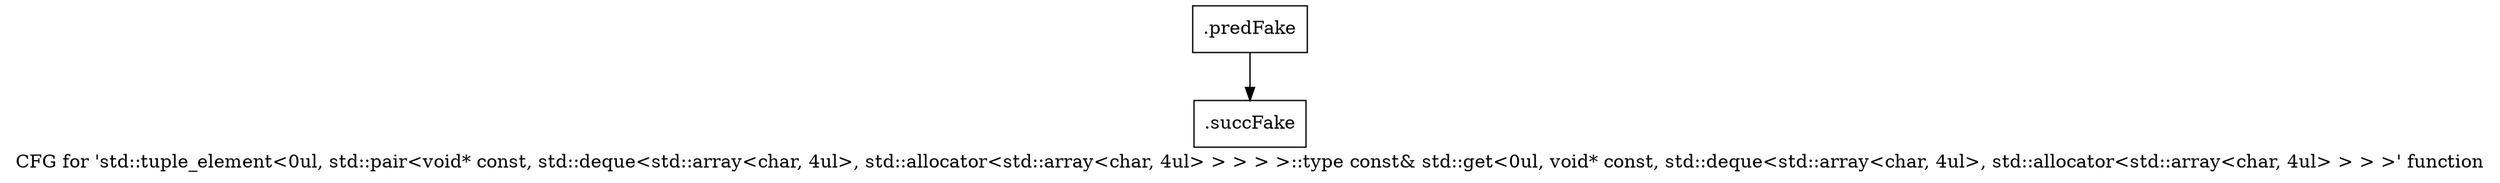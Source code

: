 digraph "CFG for 'std::tuple_element\<0ul, std::pair\<void* const, std::deque\<std::array\<char, 4ul\>, std::allocator\<std::array\<char, 4ul\> \> \> \> \>::type const& std::get\<0ul, void* const, std::deque\<std::array\<char, 4ul\>, std::allocator\<std::array\<char, 4ul\> \> \> \>' function" {
	label="CFG for 'std::tuple_element\<0ul, std::pair\<void* const, std::deque\<std::array\<char, 4ul\>, std::allocator\<std::array\<char, 4ul\> \> \> \> \>::type const& std::get\<0ul, void* const, std::deque\<std::array\<char, 4ul\>, std::allocator\<std::array\<char, 4ul\> \> \> \>' function";

	Node0x3bd4e90 [shape=record,filename="",linenumber="",label="{.predFake}"];
	Node0x3bd4e90 -> Node0x3c908c0[ callList="" memoryops="" filename="/usr/vitis/Vitis_HLS/2020.2/tps/lnx64/gcc-6.2.0/lib/gcc/x86_64-pc-linux-gnu/6.2.0/../../../../include/c++/6.2.0/utility" execusionnum="4"];
	Node0x3c908c0 [shape=record,filename="/usr/vitis/Vitis_HLS/2020.2/tps/lnx64/gcc-6.2.0/lib/gcc/x86_64-pc-linux-gnu/6.2.0/../../../../include/c++/6.2.0/utility",linenumber="213",label="{.succFake}"];
}
